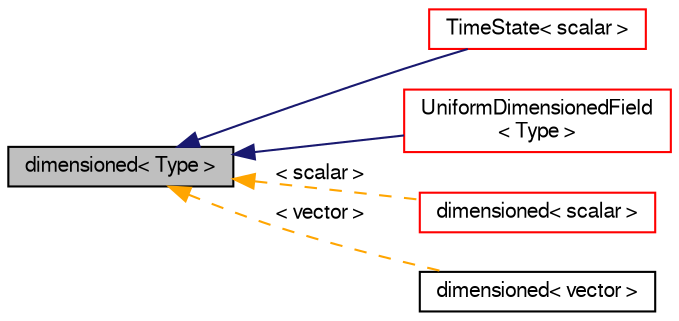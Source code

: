 digraph "dimensioned&lt; Type &gt;"
{
  bgcolor="transparent";
  edge [fontname="FreeSans",fontsize="10",labelfontname="FreeSans",labelfontsize="10"];
  node [fontname="FreeSans",fontsize="10",shape=record];
  rankdir="LR";
  Node0 [label="dimensioned\< Type \>",height=0.2,width=0.4,color="black", fillcolor="grey75", style="filled", fontcolor="black"];
  Node0 -> Node1 [dir="back",color="midnightblue",fontsize="10",style="solid",fontname="FreeSans"];
  Node1 [label="TimeState\< scalar \>",height=0.2,width=0.4,color="red",URL="$a26362.html",tooltip="The time value with time-stepping information, user-defined remapping, etc. "];
  Node0 -> Node4 [dir="back",color="midnightblue",fontsize="10",style="solid",fontname="FreeSans"];
  Node4 [label="UniformDimensionedField\l\< Type \>",height=0.2,width=0.4,color="red",URL="$a26658.html",tooltip="Dimensioned<Type> registered with the database as a registered IOobject which has the functionality o..."];
  Node0 -> Node6 [dir="back",color="orange",fontsize="10",style="dashed",label=" \< scalar \>" ,fontname="FreeSans"];
  Node6 [label="dimensioned\< scalar \>",height=0.2,width=0.4,color="red",URL="$a26366.html"];
  Node0 -> Node7 [dir="back",color="orange",fontsize="10",style="dashed",label=" \< vector \>" ,fontname="FreeSans"];
  Node7 [label="dimensioned\< vector \>",height=0.2,width=0.4,color="black",URL="$a26366.html"];
}
